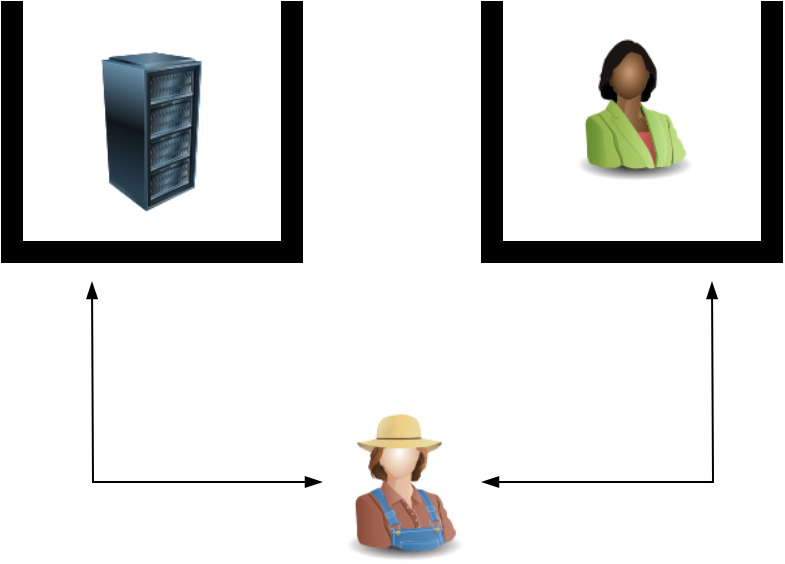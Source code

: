 <mxfile version="13.7.9" type="device"><diagram id="WBPYj4P0zJFxErwdFOi0" name="Page-1"><mxGraphModel dx="1102" dy="816" grid="1" gridSize="10" guides="1" tooltips="1" connect="1" arrows="1" fold="1" page="1" pageScale="1" pageWidth="850" pageHeight="1100" math="0" shadow="0"><root><mxCell id="0"/><mxCell id="1" parent="0"/><mxCell id="NW-IvdCxU2JfbSZRfwXl-2" value="" style="image;html=1;image=img/lib/clip_art/people/Suit_Woman_Green_Black_128x128.png" vertex="1" parent="1"><mxGeometry x="320" y="50" width="80" height="80" as="geometry"/></mxCell><mxCell id="NW-IvdCxU2JfbSZRfwXl-4" value="" style="verticalLabelPosition=bottom;html=1;verticalAlign=top;align=center;shape=mxgraph.floorplan.wallU;fillColor=#000000;rotation=-180;" vertex="1" parent="1"><mxGeometry x="45" y="40" width="150" height="130" as="geometry"/></mxCell><mxCell id="NW-IvdCxU2JfbSZRfwXl-5" value="" style="verticalLabelPosition=bottom;html=1;verticalAlign=top;align=center;shape=mxgraph.floorplan.wallU;fillColor=#000000;rotation=-180;" vertex="1" parent="1"><mxGeometry x="285" y="40" width="150" height="130" as="geometry"/></mxCell><mxCell id="NW-IvdCxU2JfbSZRfwXl-7" style="edgeStyle=orthogonalEdgeStyle;rounded=0;orthogonalLoop=1;jettySize=auto;html=1;endArrow=blockThin;endFill=1;startArrow=blockThin;startFill=1;" edge="1" parent="1" source="NW-IvdCxU2JfbSZRfwXl-6"><mxGeometry relative="1" as="geometry"><mxPoint x="400" y="180" as="targetPoint"/></mxGeometry></mxCell><mxCell id="NW-IvdCxU2JfbSZRfwXl-8" style="edgeStyle=orthogonalEdgeStyle;rounded=0;orthogonalLoop=1;jettySize=auto;html=1;endArrow=blockThin;endFill=1;startArrow=blockThin;startFill=1;" edge="1" parent="1" source="NW-IvdCxU2JfbSZRfwXl-6"><mxGeometry relative="1" as="geometry"><mxPoint x="90" y="180" as="targetPoint"/></mxGeometry></mxCell><mxCell id="NW-IvdCxU2JfbSZRfwXl-6" value="" style="image;html=1;image=img/lib/clip_art/people/Farmer_Woman_128x128.png" vertex="1" parent="1"><mxGeometry x="205" y="240" width="80" height="80" as="geometry"/></mxCell><mxCell id="NW-IvdCxU2JfbSZRfwXl-9" value="" style="image;html=1;image=img/lib/clip_art/computers/Server_Rack_128x128.png" vertex="1" parent="1"><mxGeometry x="80" y="65" width="80" height="80" as="geometry"/></mxCell></root></mxGraphModel></diagram></mxfile>